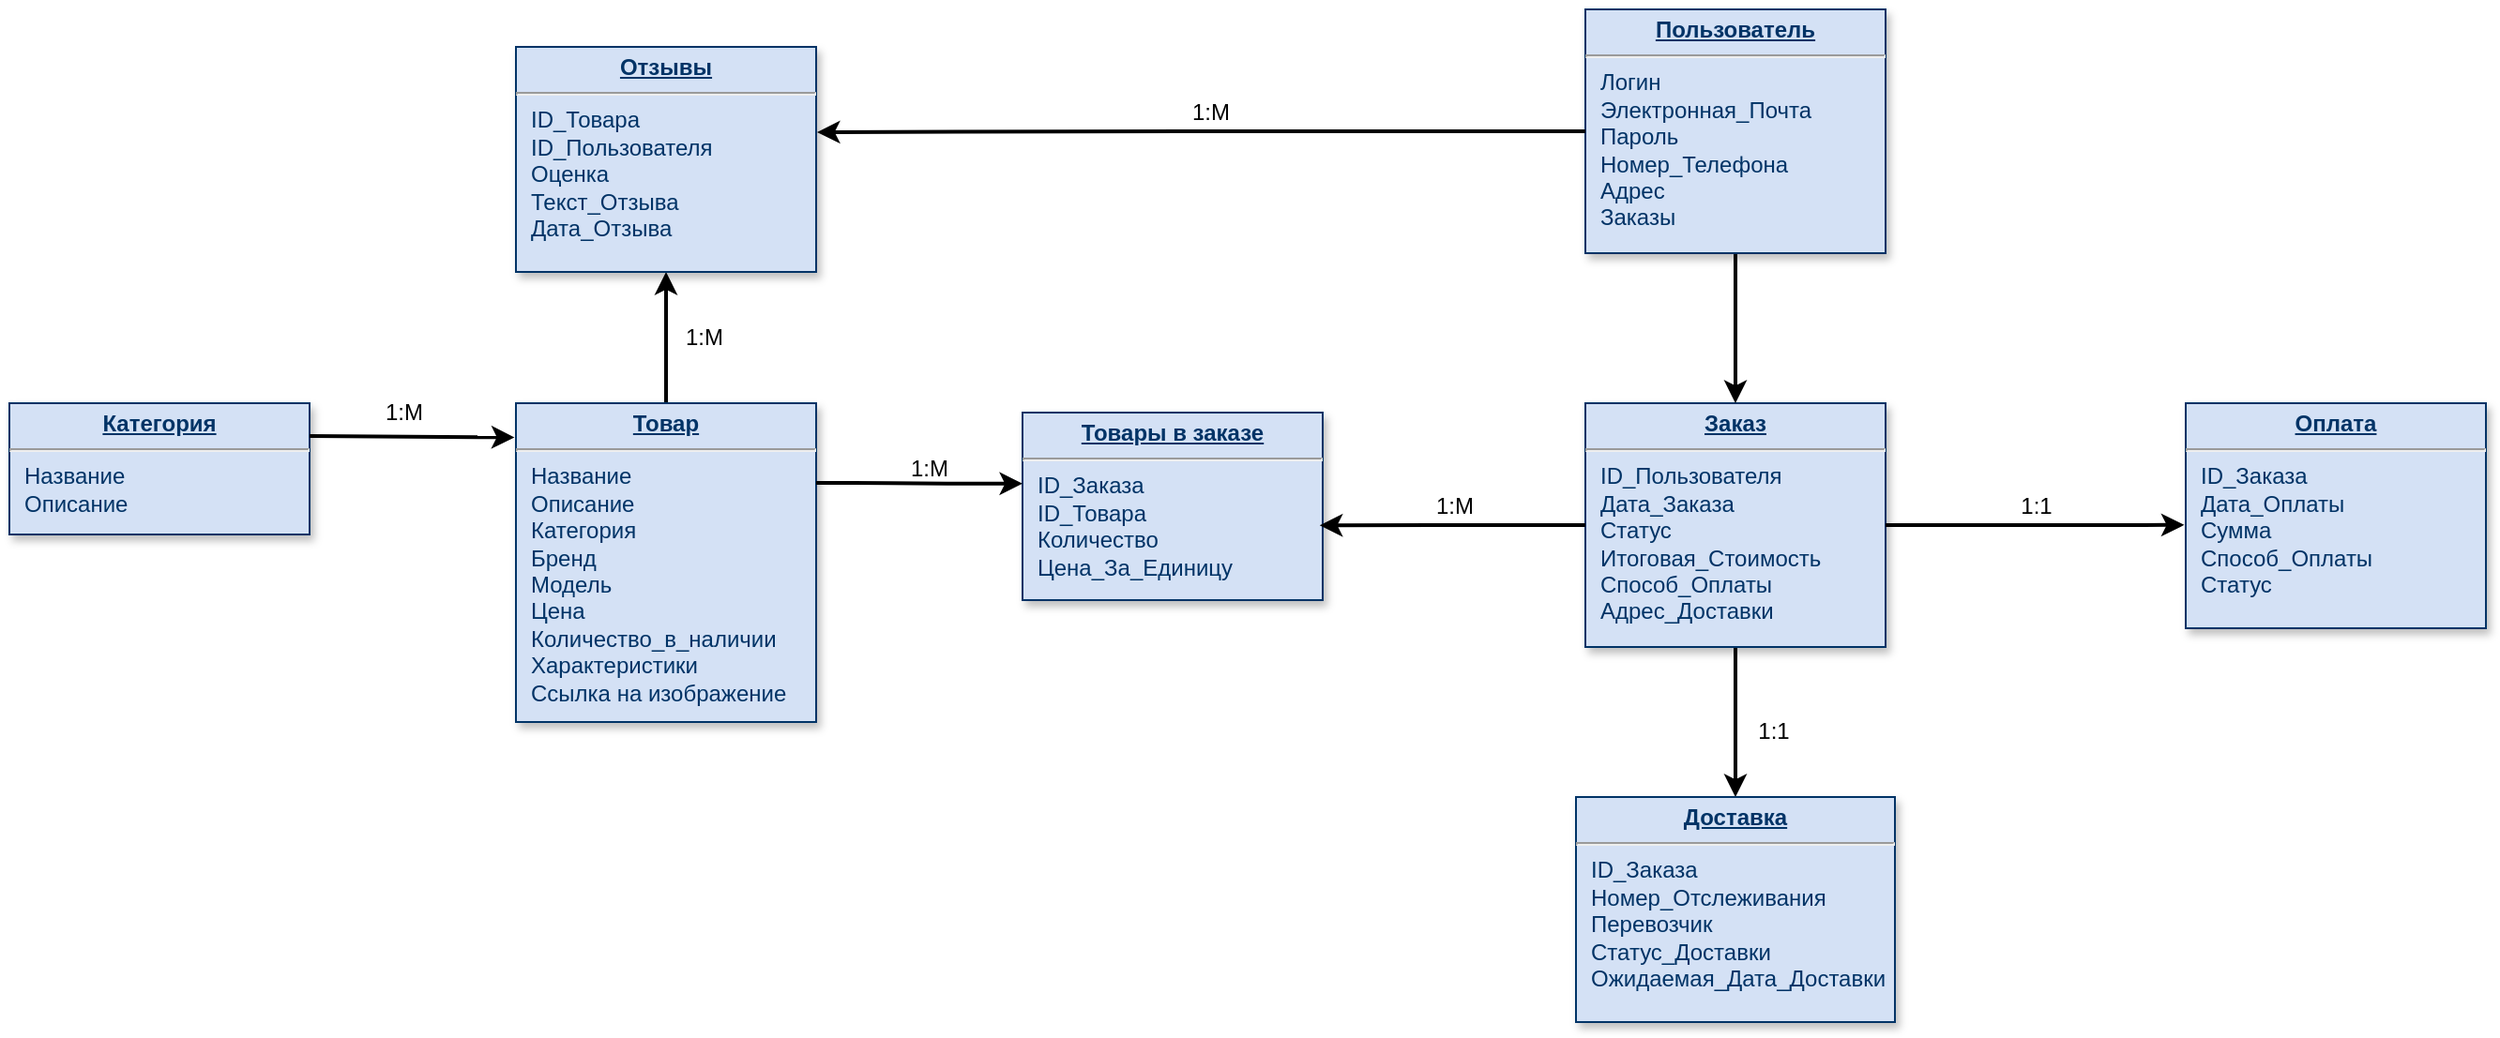 <mxfile version="26.1.0">
  <diagram name="Page-1" id="efa7a0a1-bf9b-a30e-e6df-94a7791c09e9">
    <mxGraphModel dx="2008" dy="2454" grid="1" gridSize="10" guides="1" tooltips="1" connect="1" arrows="1" fold="1" page="1" pageScale="1" pageWidth="826" pageHeight="1169" background="none" math="0" shadow="0">
      <root>
        <mxCell id="0" />
        <mxCell id="1" parent="0" />
        <mxCell id="Fm3Z55BADJDgIxkucwXa-149" style="edgeStyle=orthogonalEdgeStyle;rounded=1;orthogonalLoop=1;jettySize=auto;html=1;exitX=0.5;exitY=0;exitDx=0;exitDy=0;entryX=0.5;entryY=1;entryDx=0;entryDy=0;strokeColor=default;strokeWidth=2;align=center;verticalAlign=middle;fontFamily=Helvetica;fontSize=11;fontColor=default;labelBackgroundColor=default;jumpStyle=none;endArrow=classic;curved=0;" edge="1" parent="1" source="Fm3Z55BADJDgIxkucwXa-115" target="Fm3Z55BADJDgIxkucwXa-123">
          <mxGeometry relative="1" as="geometry" />
        </mxCell>
        <mxCell id="Fm3Z55BADJDgIxkucwXa-115" value="&lt;p style=&quot;margin: 0px; margin-top: 4px; text-align: center; text-decoration: underline;&quot;&gt;&lt;strong&gt;Товар&lt;/strong&gt;&lt;/p&gt;&lt;hr&gt;&lt;p style=&quot;margin: 0px; margin-left: 8px;&quot;&gt;Название&lt;/p&gt;&lt;p style=&quot;margin: 0px; margin-left: 8px;&quot;&gt;Описание&lt;/p&gt;&lt;p style=&quot;margin: 0px; margin-left: 8px;&quot;&gt;Категория&lt;/p&gt;&lt;p style=&quot;margin: 0px; margin-left: 8px;&quot;&gt;Бренд&lt;/p&gt;&lt;p style=&quot;margin: 0px; margin-left: 8px;&quot;&gt;Модель&lt;/p&gt;&lt;p style=&quot;margin: 0px; margin-left: 8px;&quot;&gt;Цена&lt;/p&gt;&lt;p style=&quot;margin: 0px; margin-left: 8px;&quot;&gt;Количество_в_наличии&lt;/p&gt;&lt;p style=&quot;margin: 0px; margin-left: 8px;&quot;&gt;Характеристики&lt;/p&gt;&lt;p style=&quot;margin: 0px; margin-left: 8px;&quot;&gt;Ссылка на изображение&lt;/p&gt;" style="verticalAlign=top;align=left;overflow=fill;fontSize=12;fontFamily=Helvetica;html=1;strokeColor=#003366;shadow=1;fillColor=#D4E1F5;fontColor=#003366" vertex="1" parent="1">
          <mxGeometry x="-360" y="-580" width="160" height="170" as="geometry" />
        </mxCell>
        <mxCell id="Fm3Z55BADJDgIxkucwXa-116" value="&lt;p style=&quot;margin: 0px; margin-top: 4px; text-align: center; text-decoration: underline;&quot;&gt;&lt;strong&gt;Категория&lt;/strong&gt;&lt;/p&gt;&lt;hr&gt;&lt;p style=&quot;margin: 0px; margin-left: 8px;&quot;&gt;Название&lt;/p&gt;&lt;p style=&quot;margin: 0px; margin-left: 8px;&quot;&gt;Описание&lt;/p&gt;" style="verticalAlign=top;align=left;overflow=fill;fontSize=12;fontFamily=Helvetica;html=1;strokeColor=#003366;shadow=1;fillColor=#D4E1F5;fontColor=#003366" vertex="1" parent="1">
          <mxGeometry x="-630" y="-580" width="160" height="70" as="geometry" />
        </mxCell>
        <mxCell id="Fm3Z55BADJDgIxkucwXa-148" style="edgeStyle=orthogonalEdgeStyle;rounded=1;orthogonalLoop=1;jettySize=auto;html=1;exitX=0.5;exitY=1;exitDx=0;exitDy=0;entryX=0.5;entryY=0;entryDx=0;entryDy=0;strokeColor=default;strokeWidth=2;align=center;verticalAlign=middle;fontFamily=Helvetica;fontSize=11;fontColor=default;labelBackgroundColor=default;jumpStyle=none;endArrow=classic;curved=0;" edge="1" parent="1" source="Fm3Z55BADJDgIxkucwXa-117" target="Fm3Z55BADJDgIxkucwXa-121">
          <mxGeometry relative="1" as="geometry" />
        </mxCell>
        <mxCell id="Fm3Z55BADJDgIxkucwXa-117" value="&lt;p style=&quot;margin: 0px; margin-top: 4px; text-align: center; text-decoration: underline;&quot;&gt;&lt;strong&gt;Заказ&lt;/strong&gt;&lt;/p&gt;&lt;hr&gt;&lt;p style=&quot;margin: 0px; margin-left: 8px;&quot;&gt;ID_Пользователя&lt;/p&gt;&lt;p style=&quot;margin: 0px; margin-left: 8px;&quot;&gt;Дата_Заказа&lt;/p&gt;&lt;p style=&quot;margin: 0px; margin-left: 8px;&quot;&gt;Статус&lt;/p&gt;&lt;p style=&quot;margin: 0px; margin-left: 8px;&quot;&gt;Итоговая_Стоимость&lt;/p&gt;&lt;p style=&quot;margin: 0px; margin-left: 8px;&quot;&gt;Способ_Оплаты&lt;/p&gt;&lt;p style=&quot;margin: 0px; margin-left: 8px;&quot;&gt;Адрес_Доставки&lt;/p&gt;" style="verticalAlign=top;align=left;overflow=fill;fontSize=12;fontFamily=Helvetica;html=1;strokeColor=#003366;shadow=1;fillColor=#D4E1F5;fontColor=#003366" vertex="1" parent="1">
          <mxGeometry x="210" y="-580" width="160" height="130" as="geometry" />
        </mxCell>
        <mxCell id="Fm3Z55BADJDgIxkucwXa-118" value="&lt;p style=&quot;margin: 0px; margin-top: 4px; text-align: center; text-decoration: underline;&quot;&gt;&lt;strong&gt;Товары в заказе&lt;/strong&gt;&lt;/p&gt;&lt;hr&gt;&lt;p style=&quot;margin: 0px; margin-left: 8px;&quot;&gt;ID_Заказа&lt;/p&gt;&lt;p style=&quot;margin: 0px; margin-left: 8px;&quot;&gt;ID_Товара&lt;/p&gt;&lt;p style=&quot;margin: 0px; margin-left: 8px;&quot;&gt;Количество&lt;/p&gt;&lt;p style=&quot;margin: 0px; margin-left: 8px;&quot;&gt;Цена_За_Единицу&lt;/p&gt;&lt;p style=&quot;margin: 0px; margin-left: 8px;&quot;&gt;&lt;br&gt;&lt;/p&gt;" style="verticalAlign=top;align=left;overflow=fill;fontSize=12;fontFamily=Helvetica;html=1;strokeColor=#003366;shadow=1;fillColor=#D4E1F5;fontColor=#003366" vertex="1" parent="1">
          <mxGeometry x="-90" y="-575" width="160" height="100" as="geometry" />
        </mxCell>
        <mxCell id="Fm3Z55BADJDgIxkucwXa-154" style="edgeStyle=orthogonalEdgeStyle;rounded=1;orthogonalLoop=1;jettySize=auto;html=1;exitX=0.5;exitY=1;exitDx=0;exitDy=0;entryX=0.5;entryY=0;entryDx=0;entryDy=0;strokeColor=default;strokeWidth=2;align=center;verticalAlign=middle;fontFamily=Helvetica;fontSize=11;fontColor=default;labelBackgroundColor=default;jumpStyle=none;endArrow=classic;curved=0;" edge="1" parent="1" source="Fm3Z55BADJDgIxkucwXa-119" target="Fm3Z55BADJDgIxkucwXa-117">
          <mxGeometry relative="1" as="geometry" />
        </mxCell>
        <mxCell id="Fm3Z55BADJDgIxkucwXa-119" value="&lt;p style=&quot;margin: 0px; margin-top: 4px; text-align: center; text-decoration: underline;&quot;&gt;&lt;strong&gt;Пользователь&lt;/strong&gt;&lt;/p&gt;&lt;hr&gt;&lt;p style=&quot;margin: 0px; margin-left: 8px;&quot;&gt;Логин&lt;/p&gt;&lt;p style=&quot;margin: 0px; margin-left: 8px;&quot;&gt;Электронная_Почта&lt;/p&gt;&lt;p style=&quot;margin: 0px; margin-left: 8px;&quot;&gt;Пароль&lt;/p&gt;&lt;p style=&quot;margin: 0px; margin-left: 8px;&quot;&gt;Номер_Телефона&lt;/p&gt;&lt;p style=&quot;margin: 0px; margin-left: 8px;&quot;&gt;Адрес&lt;/p&gt;&lt;p style=&quot;margin: 0px; margin-left: 8px;&quot;&gt;Заказы&lt;/p&gt;&lt;p style=&quot;margin: 0px; margin-left: 8px;&quot;&gt;&lt;br&gt;&lt;/p&gt;" style="verticalAlign=top;align=left;overflow=fill;fontSize=12;fontFamily=Helvetica;html=1;strokeColor=#003366;shadow=1;fillColor=#D4E1F5;fontColor=#003366" vertex="1" parent="1">
          <mxGeometry x="210" y="-790" width="160" height="130" as="geometry" />
        </mxCell>
        <mxCell id="Fm3Z55BADJDgIxkucwXa-120" value="&lt;p style=&quot;margin: 0px; margin-top: 4px; text-align: center; text-decoration: underline;&quot;&gt;&lt;strong&gt;Оплата&lt;/strong&gt;&lt;/p&gt;&lt;hr&gt;&lt;p style=&quot;margin: 0px; margin-left: 8px;&quot;&gt;ID_Заказа&lt;/p&gt;&lt;p style=&quot;margin: 0px; margin-left: 8px;&quot;&gt;Дата_Оплаты&lt;/p&gt;&lt;p style=&quot;margin: 0px; margin-left: 8px;&quot;&gt;Сумма&lt;/p&gt;&lt;p style=&quot;margin: 0px; margin-left: 8px;&quot;&gt;Способ_Оплаты&lt;/p&gt;&lt;p style=&quot;margin: 0px; margin-left: 8px;&quot;&gt;Статус&lt;/p&gt;&lt;p style=&quot;margin: 0px; margin-left: 8px;&quot;&gt;&lt;br&gt;&lt;/p&gt;" style="verticalAlign=top;align=left;overflow=fill;fontSize=12;fontFamily=Helvetica;html=1;strokeColor=#003366;shadow=1;fillColor=#D4E1F5;fontColor=#003366" vertex="1" parent="1">
          <mxGeometry x="530" y="-580" width="160" height="120" as="geometry" />
        </mxCell>
        <mxCell id="Fm3Z55BADJDgIxkucwXa-121" value="&lt;p style=&quot;margin: 0px; margin-top: 4px; text-align: center; text-decoration: underline;&quot;&gt;&lt;strong&gt;Доставка&lt;/strong&gt;&lt;/p&gt;&lt;hr&gt;&lt;p style=&quot;margin: 0px; margin-left: 8px;&quot;&gt;&lt;span style=&quot;background-color: transparent; color: light-dark(rgb(0, 51, 102), rgb(161, 205, 249));&quot;&gt;ID_Заказа&lt;/span&gt;&lt;/p&gt;&lt;p style=&quot;margin: 0px; margin-left: 8px;&quot;&gt;&lt;span style=&quot;background-color: transparent; color: light-dark(rgb(0, 51, 102), rgb(161, 205, 249));&quot;&gt;Номер_Отслеживания&lt;/span&gt;&lt;/p&gt;&lt;p style=&quot;margin: 0px; margin-left: 8px;&quot;&gt;Перевозчик&lt;/p&gt;&lt;p style=&quot;margin: 0px; margin-left: 8px;&quot;&gt;Статус_Доставки&lt;/p&gt;&lt;p style=&quot;margin: 0px; margin-left: 8px;&quot;&gt;Ожидаемая_Дата_Доставки&lt;/p&gt;&lt;p style=&quot;margin: 0px; margin-left: 8px;&quot;&gt;&lt;br&gt;&lt;/p&gt;" style="verticalAlign=top;align=left;overflow=fill;fontSize=12;fontFamily=Helvetica;html=1;strokeColor=#003366;shadow=1;fillColor=#D4E1F5;fontColor=#003366" vertex="1" parent="1">
          <mxGeometry x="205" y="-370" width="170" height="120" as="geometry" />
        </mxCell>
        <mxCell id="Fm3Z55BADJDgIxkucwXa-123" value="&lt;p style=&quot;margin: 0px; margin-top: 4px; text-align: center; text-decoration: underline;&quot;&gt;&lt;strong&gt;Отзывы&lt;/strong&gt;&lt;/p&gt;&lt;hr&gt;&lt;p style=&quot;margin: 0px; margin-left: 8px;&quot;&gt;ID_Товара&lt;/p&gt;&lt;p style=&quot;margin: 0px; margin-left: 8px;&quot;&gt;ID_Пользователя&lt;/p&gt;&lt;p style=&quot;margin: 0px; margin-left: 8px;&quot;&gt;Оценка&lt;/p&gt;&lt;p style=&quot;margin: 0px; margin-left: 8px;&quot;&gt;Текст_Отзыва&lt;/p&gt;&lt;p style=&quot;margin: 0px; margin-left: 8px;&quot;&gt;Дата_Отзыва&lt;/p&gt;&lt;p style=&quot;margin: 0px; margin-left: 8px;&quot;&gt;&lt;br&gt;&lt;/p&gt;" style="verticalAlign=top;align=left;overflow=fill;fontSize=12;fontFamily=Helvetica;html=1;strokeColor=#003366;shadow=1;fillColor=#D4E1F5;fontColor=#003366" vertex="1" parent="1">
          <mxGeometry x="-360" y="-770" width="160" height="120" as="geometry" />
        </mxCell>
        <mxCell id="Fm3Z55BADJDgIxkucwXa-144" style="edgeStyle=orthogonalEdgeStyle;rounded=1;orthogonalLoop=1;jettySize=auto;html=1;exitX=0;exitY=0.5;exitDx=0;exitDy=0;entryX=0.99;entryY=0.601;entryDx=0;entryDy=0;entryPerimeter=0;strokeColor=default;strokeWidth=2;align=center;verticalAlign=middle;fontFamily=Helvetica;fontSize=11;fontColor=default;labelBackgroundColor=default;jumpStyle=none;endArrow=classic;curved=0;" edge="1" parent="1" source="Fm3Z55BADJDgIxkucwXa-117" target="Fm3Z55BADJDgIxkucwXa-118">
          <mxGeometry relative="1" as="geometry" />
        </mxCell>
        <mxCell id="Fm3Z55BADJDgIxkucwXa-145" style="rounded=1;orthogonalLoop=1;jettySize=auto;html=1;exitX=1;exitY=0.25;exitDx=0;exitDy=0;entryX=-0.005;entryY=0.107;entryDx=0;entryDy=0;entryPerimeter=0;strokeColor=default;strokeWidth=2;align=center;verticalAlign=middle;fontFamily=Helvetica;fontSize=11;fontColor=default;labelBackgroundColor=default;jumpStyle=none;endArrow=classic;" edge="1" parent="1" source="Fm3Z55BADJDgIxkucwXa-116" target="Fm3Z55BADJDgIxkucwXa-115">
          <mxGeometry relative="1" as="geometry" />
        </mxCell>
        <mxCell id="Fm3Z55BADJDgIxkucwXa-147" style="rounded=1;orthogonalLoop=1;jettySize=auto;html=1;exitX=1;exitY=0.25;exitDx=0;exitDy=0;entryX=0;entryY=0.379;entryDx=0;entryDy=0;entryPerimeter=0;strokeColor=default;strokeWidth=2;align=center;verticalAlign=middle;fontFamily=Helvetica;fontSize=11;fontColor=default;labelBackgroundColor=default;jumpStyle=none;endArrow=classic;edgeStyle=entityRelationEdgeStyle;" edge="1" parent="1" source="Fm3Z55BADJDgIxkucwXa-115" target="Fm3Z55BADJDgIxkucwXa-118">
          <mxGeometry relative="1" as="geometry">
            <Array as="points">
              <mxPoint x="-140" y="-510" />
              <mxPoint x="-150" y="-500" />
              <mxPoint x="-140" y="-500" />
            </Array>
          </mxGeometry>
        </mxCell>
        <mxCell id="Fm3Z55BADJDgIxkucwXa-153" style="edgeStyle=orthogonalEdgeStyle;rounded=1;orthogonalLoop=1;jettySize=auto;html=1;exitX=1;exitY=0.5;exitDx=0;exitDy=0;entryX=-0.005;entryY=0.541;entryDx=0;entryDy=0;entryPerimeter=0;strokeColor=default;strokeWidth=2;align=center;verticalAlign=middle;fontFamily=Helvetica;fontSize=11;fontColor=default;labelBackgroundColor=default;jumpStyle=none;endArrow=classic;curved=0;" edge="1" parent="1" source="Fm3Z55BADJDgIxkucwXa-117" target="Fm3Z55BADJDgIxkucwXa-120">
          <mxGeometry relative="1" as="geometry" />
        </mxCell>
        <mxCell id="Fm3Z55BADJDgIxkucwXa-155" style="edgeStyle=orthogonalEdgeStyle;rounded=1;orthogonalLoop=1;jettySize=auto;html=1;exitX=0;exitY=0.5;exitDx=0;exitDy=0;entryX=1.003;entryY=0.379;entryDx=0;entryDy=0;entryPerimeter=0;strokeColor=default;strokeWidth=2;align=center;verticalAlign=middle;fontFamily=Helvetica;fontSize=11;fontColor=default;labelBackgroundColor=default;jumpStyle=none;endArrow=classic;curved=0;" edge="1" parent="1" source="Fm3Z55BADJDgIxkucwXa-119" target="Fm3Z55BADJDgIxkucwXa-123">
          <mxGeometry relative="1" as="geometry" />
        </mxCell>
        <mxCell id="Fm3Z55BADJDgIxkucwXa-156" value="1:М" style="text;html=1;align=center;verticalAlign=middle;resizable=0;points=[];autosize=1;strokeColor=none;fillColor=none;" vertex="1" parent="1">
          <mxGeometry x="-440" y="-590" width="40" height="30" as="geometry" />
        </mxCell>
        <mxCell id="Fm3Z55BADJDgIxkucwXa-157" value="1:М" style="text;html=1;align=center;verticalAlign=middle;resizable=0;points=[];autosize=1;strokeColor=none;fillColor=none;" vertex="1" parent="1">
          <mxGeometry x="-10" y="-750" width="40" height="30" as="geometry" />
        </mxCell>
        <mxCell id="Fm3Z55BADJDgIxkucwXa-158" value="1:М" style="text;html=1;align=center;verticalAlign=middle;resizable=0;points=[];autosize=1;strokeColor=none;fillColor=none;" vertex="1" parent="1">
          <mxGeometry x="120" y="-540" width="40" height="30" as="geometry" />
        </mxCell>
        <mxCell id="Fm3Z55BADJDgIxkucwXa-159" value="1:1" style="text;html=1;align=center;verticalAlign=middle;resizable=0;points=[];autosize=1;strokeColor=none;fillColor=none;" vertex="1" parent="1">
          <mxGeometry x="430" y="-540" width="40" height="30" as="geometry" />
        </mxCell>
        <mxCell id="Fm3Z55BADJDgIxkucwXa-160" value="1:1" style="text;html=1;align=center;verticalAlign=middle;resizable=0;points=[];autosize=1;strokeColor=none;fillColor=none;" vertex="1" parent="1">
          <mxGeometry x="290" y="-420" width="40" height="30" as="geometry" />
        </mxCell>
        <mxCell id="Fm3Z55BADJDgIxkucwXa-161" value="1:М" style="text;html=1;align=center;verticalAlign=middle;resizable=0;points=[];autosize=1;strokeColor=none;fillColor=none;" vertex="1" parent="1">
          <mxGeometry x="-280" y="-630" width="40" height="30" as="geometry" />
        </mxCell>
        <mxCell id="Fm3Z55BADJDgIxkucwXa-162" value="1:М" style="text;html=1;align=center;verticalAlign=middle;resizable=0;points=[];autosize=1;strokeColor=none;fillColor=none;" vertex="1" parent="1">
          <mxGeometry x="-160" y="-560" width="40" height="30" as="geometry" />
        </mxCell>
      </root>
    </mxGraphModel>
  </diagram>
</mxfile>

